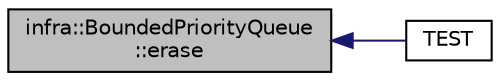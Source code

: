 digraph "infra::BoundedPriorityQueue::erase"
{
 // INTERACTIVE_SVG=YES
  edge [fontname="Helvetica",fontsize="10",labelfontname="Helvetica",labelfontsize="10"];
  node [fontname="Helvetica",fontsize="10",shape=record];
  rankdir="LR";
  Node43 [label="infra::BoundedPriorityQueue\l::erase",height=0.2,width=0.4,color="black", fillcolor="grey75", style="filled", fontcolor="black"];
  Node43 -> Node44 [dir="back",color="midnightblue",fontsize="10",style="solid",fontname="Helvetica"];
  Node44 [label="TEST",height=0.2,width=0.4,color="black", fillcolor="white", style="filled",URL="$d4/df7/_test_bounded_priority_queue_8cpp.html#a726120f7b9246c13aa33afac924d3e2f"];
}
